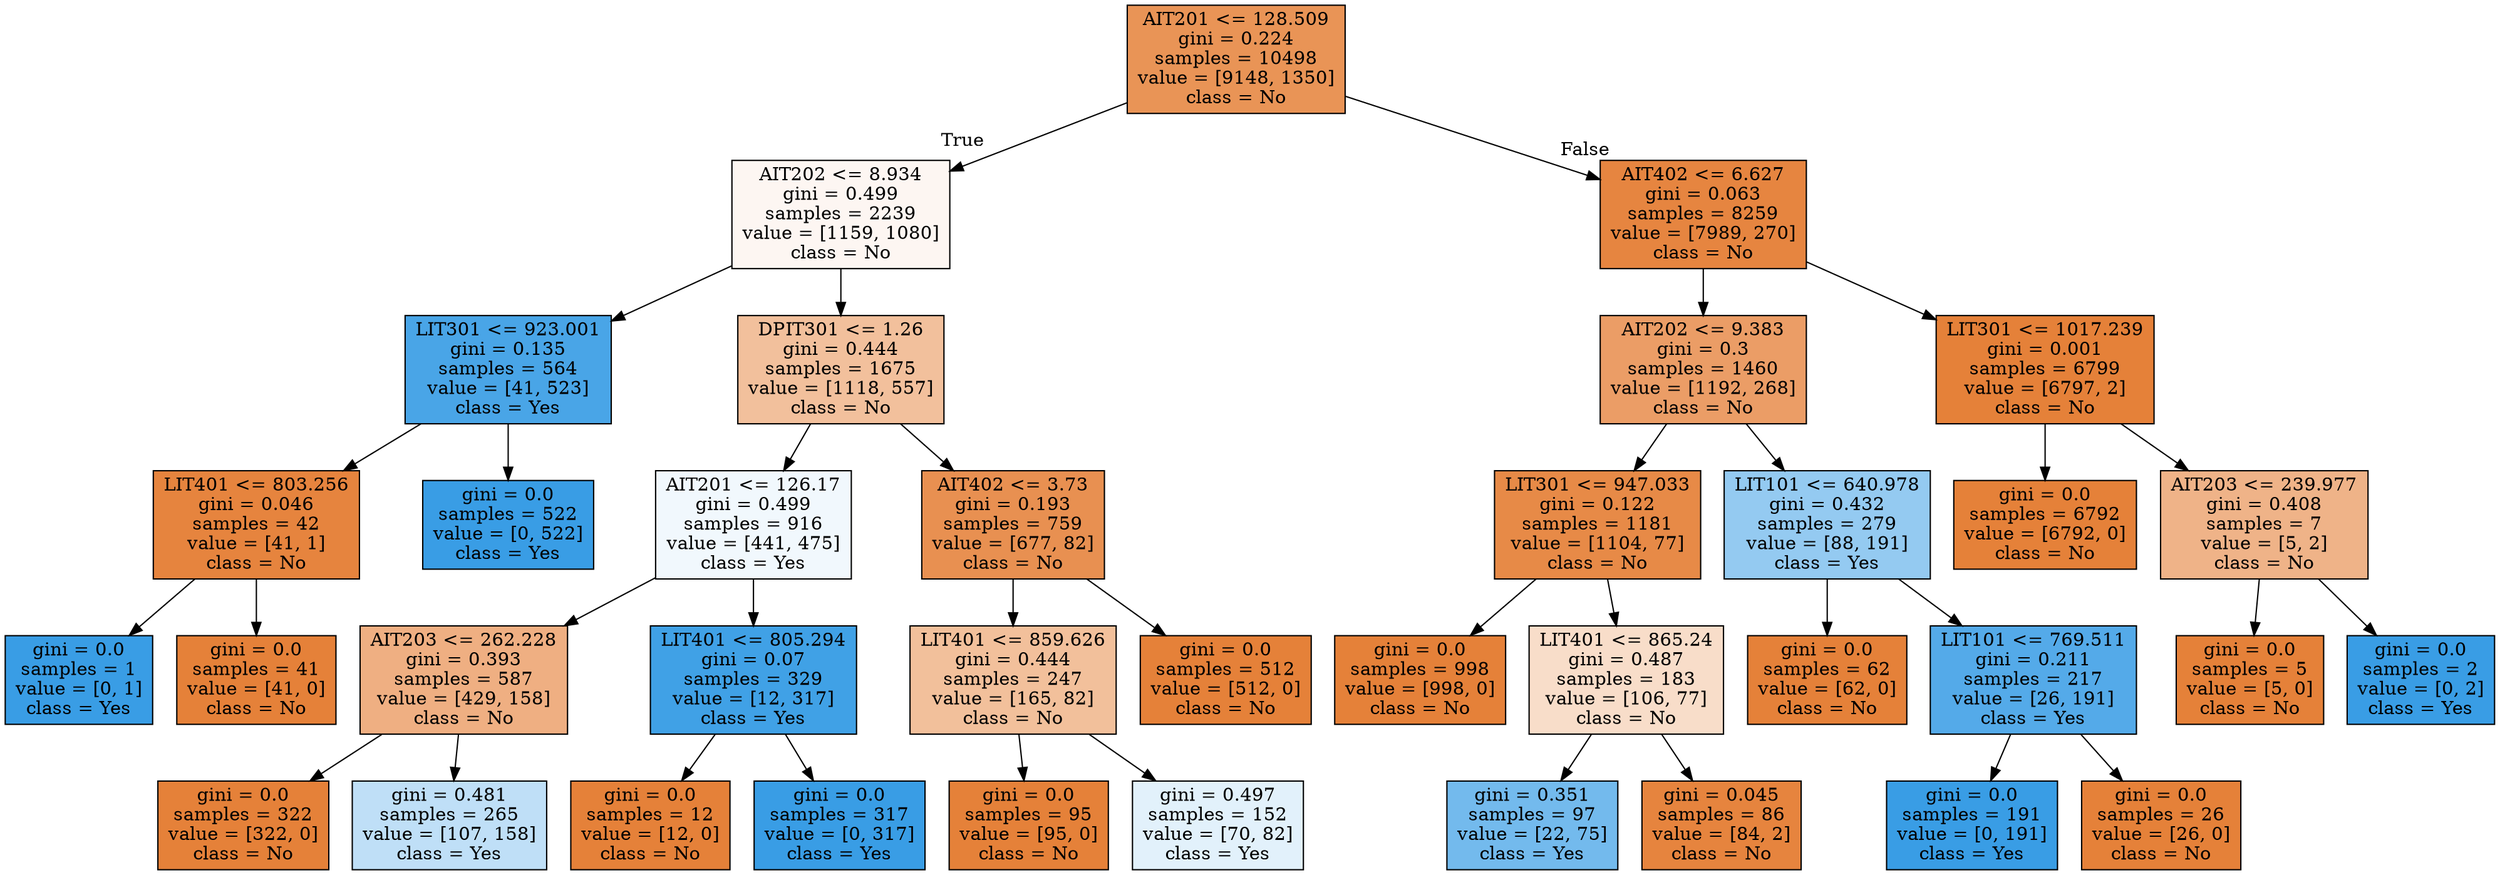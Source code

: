 digraph Tree {
node [shape=box, style="filled", color="black"] ;
0 [label="AIT201 <= 128.509\ngini = 0.224\nsamples = 10498\nvalue = [9148, 1350]\nclass = No", fillcolor="#e99456"] ;
1 [label="AIT202 <= 8.934\ngini = 0.499\nsamples = 2239\nvalue = [1159, 1080]\nclass = No", fillcolor="#fdf6f2"] ;
0 -> 1 [labeldistance=2.5, labelangle=45, headlabel="True"] ;
2 [label="LIT301 <= 923.001\ngini = 0.135\nsamples = 564\nvalue = [41, 523]\nclass = Yes", fillcolor="#49a5e7"] ;
1 -> 2 ;
3 [label="LIT401 <= 803.256\ngini = 0.046\nsamples = 42\nvalue = [41, 1]\nclass = No", fillcolor="#e6843e"] ;
2 -> 3 ;
4 [label="gini = 0.0\nsamples = 1\nvalue = [0, 1]\nclass = Yes", fillcolor="#399de5"] ;
3 -> 4 ;
5 [label="gini = 0.0\nsamples = 41\nvalue = [41, 0]\nclass = No", fillcolor="#e58139"] ;
3 -> 5 ;
6 [label="gini = 0.0\nsamples = 522\nvalue = [0, 522]\nclass = Yes", fillcolor="#399de5"] ;
2 -> 6 ;
7 [label="DPIT301 <= 1.26\ngini = 0.444\nsamples = 1675\nvalue = [1118, 557]\nclass = No", fillcolor="#f2c09c"] ;
1 -> 7 ;
8 [label="AIT201 <= 126.17\ngini = 0.499\nsamples = 916\nvalue = [441, 475]\nclass = Yes", fillcolor="#f1f8fd"] ;
7 -> 8 ;
9 [label="AIT203 <= 262.228\ngini = 0.393\nsamples = 587\nvalue = [429, 158]\nclass = No", fillcolor="#efaf82"] ;
8 -> 9 ;
10 [label="gini = 0.0\nsamples = 322\nvalue = [322, 0]\nclass = No", fillcolor="#e58139"] ;
9 -> 10 ;
11 [label="gini = 0.481\nsamples = 265\nvalue = [107, 158]\nclass = Yes", fillcolor="#bfdff7"] ;
9 -> 11 ;
12 [label="LIT401 <= 805.294\ngini = 0.07\nsamples = 329\nvalue = [12, 317]\nclass = Yes", fillcolor="#40a1e6"] ;
8 -> 12 ;
13 [label="gini = 0.0\nsamples = 12\nvalue = [12, 0]\nclass = No", fillcolor="#e58139"] ;
12 -> 13 ;
14 [label="gini = 0.0\nsamples = 317\nvalue = [0, 317]\nclass = Yes", fillcolor="#399de5"] ;
12 -> 14 ;
15 [label="AIT402 <= 3.73\ngini = 0.193\nsamples = 759\nvalue = [677, 82]\nclass = No", fillcolor="#e89051"] ;
7 -> 15 ;
16 [label="LIT401 <= 859.626\ngini = 0.444\nsamples = 247\nvalue = [165, 82]\nclass = No", fillcolor="#f2c09b"] ;
15 -> 16 ;
17 [label="gini = 0.0\nsamples = 95\nvalue = [95, 0]\nclass = No", fillcolor="#e58139"] ;
16 -> 17 ;
18 [label="gini = 0.497\nsamples = 152\nvalue = [70, 82]\nclass = Yes", fillcolor="#e2f1fb"] ;
16 -> 18 ;
19 [label="gini = 0.0\nsamples = 512\nvalue = [512, 0]\nclass = No", fillcolor="#e58139"] ;
15 -> 19 ;
20 [label="AIT402 <= 6.627\ngini = 0.063\nsamples = 8259\nvalue = [7989, 270]\nclass = No", fillcolor="#e68540"] ;
0 -> 20 [labeldistance=2.5, labelangle=-45, headlabel="False"] ;
21 [label="AIT202 <= 9.383\ngini = 0.3\nsamples = 1460\nvalue = [1192, 268]\nclass = No", fillcolor="#eb9d66"] ;
20 -> 21 ;
22 [label="LIT301 <= 947.033\ngini = 0.122\nsamples = 1181\nvalue = [1104, 77]\nclass = No", fillcolor="#e78a47"] ;
21 -> 22 ;
23 [label="gini = 0.0\nsamples = 998\nvalue = [998, 0]\nclass = No", fillcolor="#e58139"] ;
22 -> 23 ;
24 [label="LIT401 <= 865.24\ngini = 0.487\nsamples = 183\nvalue = [106, 77]\nclass = No", fillcolor="#f8ddc9"] ;
22 -> 24 ;
25 [label="gini = 0.351\nsamples = 97\nvalue = [22, 75]\nclass = Yes", fillcolor="#73baed"] ;
24 -> 25 ;
26 [label="gini = 0.045\nsamples = 86\nvalue = [84, 2]\nclass = No", fillcolor="#e6843e"] ;
24 -> 26 ;
27 [label="LIT101 <= 640.978\ngini = 0.432\nsamples = 279\nvalue = [88, 191]\nclass = Yes", fillcolor="#94caf1"] ;
21 -> 27 ;
28 [label="gini = 0.0\nsamples = 62\nvalue = [62, 0]\nclass = No", fillcolor="#e58139"] ;
27 -> 28 ;
29 [label="LIT101 <= 769.511\ngini = 0.211\nsamples = 217\nvalue = [26, 191]\nclass = Yes", fillcolor="#54aae9"] ;
27 -> 29 ;
30 [label="gini = 0.0\nsamples = 191\nvalue = [0, 191]\nclass = Yes", fillcolor="#399de5"] ;
29 -> 30 ;
31 [label="gini = 0.0\nsamples = 26\nvalue = [26, 0]\nclass = No", fillcolor="#e58139"] ;
29 -> 31 ;
32 [label="LIT301 <= 1017.239\ngini = 0.001\nsamples = 6799\nvalue = [6797, 2]\nclass = No", fillcolor="#e58139"] ;
20 -> 32 ;
33 [label="gini = 0.0\nsamples = 6792\nvalue = [6792, 0]\nclass = No", fillcolor="#e58139"] ;
32 -> 33 ;
34 [label="AIT203 <= 239.977\ngini = 0.408\nsamples = 7\nvalue = [5, 2]\nclass = No", fillcolor="#efb388"] ;
32 -> 34 ;
35 [label="gini = 0.0\nsamples = 5\nvalue = [5, 0]\nclass = No", fillcolor="#e58139"] ;
34 -> 35 ;
36 [label="gini = 0.0\nsamples = 2\nvalue = [0, 2]\nclass = Yes", fillcolor="#399de5"] ;
34 -> 36 ;
}